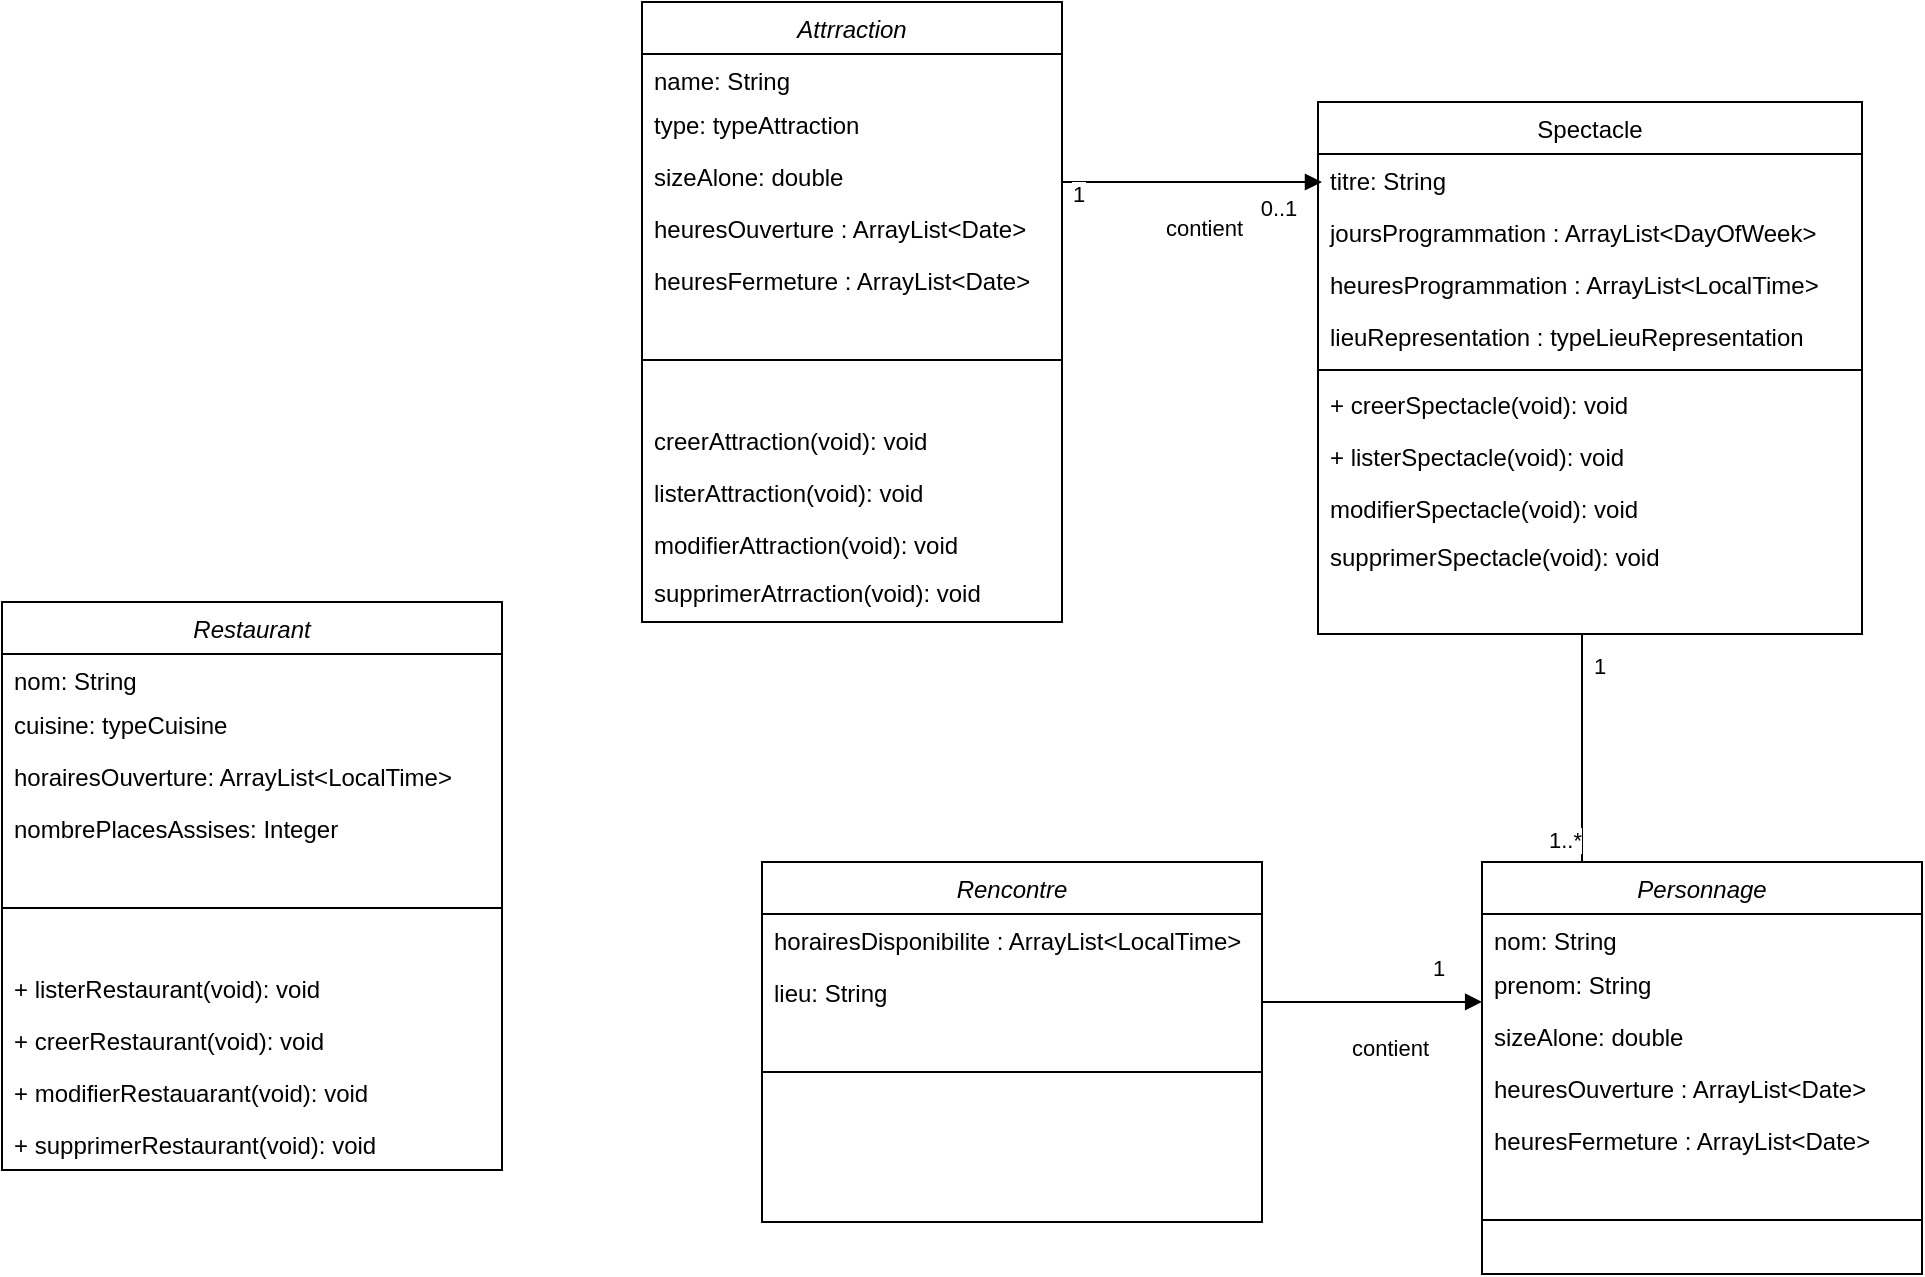 <mxfile version="26.2.15">
  <diagram id="C5RBs43oDa-KdzZeNtuy" name="Page-1">
    <mxGraphModel dx="1759" dy="595" grid="1" gridSize="10" guides="1" tooltips="1" connect="1" arrows="1" fold="1" page="1" pageScale="1" pageWidth="827" pageHeight="1169" math="0" shadow="0">
      <root>
        <mxCell id="WIyWlLk6GJQsqaUBKTNV-0" />
        <mxCell id="WIyWlLk6GJQsqaUBKTNV-1" parent="WIyWlLk6GJQsqaUBKTNV-0" />
        <mxCell id="zkfFHV4jXpPFQw0GAbJ--0" value="Attrraction" style="swimlane;fontStyle=2;align=center;verticalAlign=top;childLayout=stackLayout;horizontal=1;startSize=26;horizontalStack=0;resizeParent=1;resizeLast=0;collapsible=1;marginBottom=0;rounded=0;shadow=0;strokeWidth=1;" parent="WIyWlLk6GJQsqaUBKTNV-1" vertex="1">
          <mxGeometry x="170" y="70" width="210" height="310" as="geometry">
            <mxRectangle x="230" y="140" width="160" height="26" as="alternateBounds" />
          </mxGeometry>
        </mxCell>
        <mxCell id="zkfFHV4jXpPFQw0GAbJ--1" value="name: String      " style="text;align=left;verticalAlign=top;spacingLeft=4;spacingRight=4;overflow=hidden;rotatable=0;points=[[0,0.5],[1,0.5]];portConstraint=eastwest;" parent="zkfFHV4jXpPFQw0GAbJ--0" vertex="1">
          <mxGeometry y="26" width="210" height="22" as="geometry" />
        </mxCell>
        <mxCell id="zkfFHV4jXpPFQw0GAbJ--2" value="type: typeAttraction" style="text;align=left;verticalAlign=top;spacingLeft=4;spacingRight=4;overflow=hidden;rotatable=0;points=[[0,0.5],[1,0.5]];portConstraint=eastwest;rounded=0;shadow=0;html=0;" parent="zkfFHV4jXpPFQw0GAbJ--0" vertex="1">
          <mxGeometry y="48" width="210" height="26" as="geometry" />
        </mxCell>
        <mxCell id="zkfFHV4jXpPFQw0GAbJ--3" value="sizeAlone: double" style="text;align=left;verticalAlign=top;spacingLeft=4;spacingRight=4;overflow=hidden;rotatable=0;points=[[0,0.5],[1,0.5]];portConstraint=eastwest;rounded=0;shadow=0;html=0;" parent="zkfFHV4jXpPFQw0GAbJ--0" vertex="1">
          <mxGeometry y="74" width="210" height="26" as="geometry" />
        </mxCell>
        <mxCell id="t9kVt1IyZ1wwLbluBMO7-3" value="heuresOuverture : ArrayList&lt;Date&gt;" style="text;align=left;verticalAlign=top;spacingLeft=4;spacingRight=4;overflow=hidden;rotatable=0;points=[[0,0.5],[1,0.5]];portConstraint=eastwest;rounded=0;shadow=0;html=0;" parent="zkfFHV4jXpPFQw0GAbJ--0" vertex="1">
          <mxGeometry y="100" width="210" height="26" as="geometry" />
        </mxCell>
        <mxCell id="t9kVt1IyZ1wwLbluBMO7-5" value="heuresFermeture : ArrayList&lt;Date&gt;" style="text;align=left;verticalAlign=top;spacingLeft=4;spacingRight=4;overflow=hidden;rotatable=0;points=[[0,0.5],[1,0.5]];portConstraint=eastwest;rounded=0;shadow=0;html=0;" parent="zkfFHV4jXpPFQw0GAbJ--0" vertex="1">
          <mxGeometry y="126" width="210" height="26" as="geometry" />
        </mxCell>
        <mxCell id="zkfFHV4jXpPFQw0GAbJ--4" value="" style="line;html=1;strokeWidth=1;align=left;verticalAlign=middle;spacingTop=-1;spacingLeft=3;spacingRight=3;rotatable=0;labelPosition=right;points=[];portConstraint=eastwest;" parent="zkfFHV4jXpPFQw0GAbJ--0" vertex="1">
          <mxGeometry y="152" width="210" height="54" as="geometry" />
        </mxCell>
        <mxCell id="qXTsJNb6DVbK-dJdvVqf-2" value="creerAttraction(void): void" style="text;align=left;verticalAlign=top;spacingLeft=4;spacingRight=4;overflow=hidden;rotatable=0;points=[[0,0.5],[1,0.5]];portConstraint=eastwest;rounded=0;shadow=0;html=0;" vertex="1" parent="zkfFHV4jXpPFQw0GAbJ--0">
          <mxGeometry y="206" width="210" height="26" as="geometry" />
        </mxCell>
        <mxCell id="qXTsJNb6DVbK-dJdvVqf-1" value="listerAttraction(void): void" style="text;align=left;verticalAlign=top;spacingLeft=4;spacingRight=4;overflow=hidden;rotatable=0;points=[[0,0.5],[1,0.5]];portConstraint=eastwest;rounded=0;shadow=0;html=0;" vertex="1" parent="zkfFHV4jXpPFQw0GAbJ--0">
          <mxGeometry y="232" width="210" height="26" as="geometry" />
        </mxCell>
        <mxCell id="qXTsJNb6DVbK-dJdvVqf-3" value="modifierAttraction(void): void" style="text;align=left;verticalAlign=top;spacingLeft=4;spacingRight=4;overflow=hidden;rotatable=0;points=[[0,0.5],[1,0.5]];portConstraint=eastwest;rounded=0;shadow=0;html=0;" vertex="1" parent="zkfFHV4jXpPFQw0GAbJ--0">
          <mxGeometry y="258" width="210" height="24" as="geometry" />
        </mxCell>
        <mxCell id="qXTsJNb6DVbK-dJdvVqf-0" value="supprimerAtrraction(void): void" style="text;align=left;verticalAlign=top;spacingLeft=4;spacingRight=4;overflow=hidden;rotatable=0;points=[[0,0.5],[1,0.5]];portConstraint=eastwest;rounded=0;shadow=0;html=0;" vertex="1" parent="zkfFHV4jXpPFQw0GAbJ--0">
          <mxGeometry y="282" width="210" height="26" as="geometry" />
        </mxCell>
        <mxCell id="zkfFHV4jXpPFQw0GAbJ--17" value="Spectacle" style="swimlane;fontStyle=0;align=center;verticalAlign=top;childLayout=stackLayout;horizontal=1;startSize=26;horizontalStack=0;resizeParent=1;resizeLast=0;collapsible=1;marginBottom=0;rounded=0;shadow=0;strokeWidth=1;" parent="WIyWlLk6GJQsqaUBKTNV-1" vertex="1">
          <mxGeometry x="508" y="120" width="272" height="266" as="geometry">
            <mxRectangle x="550" y="140" width="160" height="26" as="alternateBounds" />
          </mxGeometry>
        </mxCell>
        <mxCell id="zkfFHV4jXpPFQw0GAbJ--18" value="titre: String" style="text;align=left;verticalAlign=top;spacingLeft=4;spacingRight=4;overflow=hidden;rotatable=0;points=[[0,0.5],[1,0.5]];portConstraint=eastwest;" parent="zkfFHV4jXpPFQw0GAbJ--17" vertex="1">
          <mxGeometry y="26" width="272" height="26" as="geometry" />
        </mxCell>
        <mxCell id="zkfFHV4jXpPFQw0GAbJ--19" value="joursProgrammation : ArrayList&lt;DayOfWeek&gt;" style="text;align=left;verticalAlign=top;spacingLeft=4;spacingRight=4;overflow=hidden;rotatable=0;points=[[0,0.5],[1,0.5]];portConstraint=eastwest;rounded=0;shadow=0;html=0;" parent="zkfFHV4jXpPFQw0GAbJ--17" vertex="1">
          <mxGeometry y="52" width="272" height="26" as="geometry" />
        </mxCell>
        <mxCell id="zkfFHV4jXpPFQw0GAbJ--20" value="heuresProgrammation : ArrayList&lt;LocalTime&gt;" style="text;align=left;verticalAlign=top;spacingLeft=4;spacingRight=4;overflow=hidden;rotatable=0;points=[[0,0.5],[1,0.5]];portConstraint=eastwest;rounded=0;shadow=0;html=0;" parent="zkfFHV4jXpPFQw0GAbJ--17" vertex="1">
          <mxGeometry y="78" width="272" height="26" as="geometry" />
        </mxCell>
        <mxCell id="zkfFHV4jXpPFQw0GAbJ--21" value="lieuRepresentation : typeLieuRepresentation " style="text;align=left;verticalAlign=top;spacingLeft=4;spacingRight=4;overflow=hidden;rotatable=0;points=[[0,0.5],[1,0.5]];portConstraint=eastwest;rounded=0;shadow=0;html=0;" parent="zkfFHV4jXpPFQw0GAbJ--17" vertex="1">
          <mxGeometry y="104" width="272" height="26" as="geometry" />
        </mxCell>
        <mxCell id="zkfFHV4jXpPFQw0GAbJ--23" value="" style="line;html=1;strokeWidth=1;align=left;verticalAlign=middle;spacingTop=-1;spacingLeft=3;spacingRight=3;rotatable=0;labelPosition=right;points=[];portConstraint=eastwest;" parent="zkfFHV4jXpPFQw0GAbJ--17" vertex="1">
          <mxGeometry y="130" width="272" height="8" as="geometry" />
        </mxCell>
        <mxCell id="qXTsJNb6DVbK-dJdvVqf-4" value="+ creerSpectacle(void): void" style="text;align=left;verticalAlign=top;spacingLeft=4;spacingRight=4;overflow=hidden;rotatable=0;points=[[0,0.5],[1,0.5]];portConstraint=eastwest;rounded=0;shadow=0;html=0;" vertex="1" parent="zkfFHV4jXpPFQw0GAbJ--17">
          <mxGeometry y="138" width="272" height="26" as="geometry" />
        </mxCell>
        <mxCell id="qXTsJNb6DVbK-dJdvVqf-5" value="+ listerSpectacle(void): void" style="text;align=left;verticalAlign=top;spacingLeft=4;spacingRight=4;overflow=hidden;rotatable=0;points=[[0,0.5],[1,0.5]];portConstraint=eastwest;rounded=0;shadow=0;html=0;" vertex="1" parent="zkfFHV4jXpPFQw0GAbJ--17">
          <mxGeometry y="164" width="272" height="26" as="geometry" />
        </mxCell>
        <mxCell id="qXTsJNb6DVbK-dJdvVqf-18" value="modifierSpectacle(void): void" style="text;align=left;verticalAlign=top;spacingLeft=4;spacingRight=4;overflow=hidden;rotatable=0;points=[[0,0.5],[1,0.5]];portConstraint=eastwest;rounded=0;shadow=0;html=0;" vertex="1" parent="zkfFHV4jXpPFQw0GAbJ--17">
          <mxGeometry y="190" width="272" height="24" as="geometry" />
        </mxCell>
        <mxCell id="qXTsJNb6DVbK-dJdvVqf-16" value="supprimerSpectacle(void): void" style="text;align=left;verticalAlign=top;spacingLeft=4;spacingRight=4;overflow=hidden;rotatable=0;points=[[0,0.5],[1,0.5]];portConstraint=eastwest;rounded=0;shadow=0;html=0;" vertex="1" parent="zkfFHV4jXpPFQw0GAbJ--17">
          <mxGeometry y="214" width="272" height="26" as="geometry" />
        </mxCell>
        <mxCell id="qXTsJNb6DVbK-dJdvVqf-19" value="" style="endArrow=none;html=1;edgeStyle=orthogonalEdgeStyle;rounded=0;exitX=0.5;exitY=1;exitDx=0;exitDy=0;" edge="1" parent="WIyWlLk6GJQsqaUBKTNV-1" source="zkfFHV4jXpPFQw0GAbJ--17">
          <mxGeometry relative="1" as="geometry">
            <mxPoint x="640" y="336" as="sourcePoint" />
            <mxPoint x="640" y="502" as="targetPoint" />
            <Array as="points">
              <mxPoint x="640" y="386" />
              <mxPoint x="640" y="502" />
            </Array>
          </mxGeometry>
        </mxCell>
        <mxCell id="qXTsJNb6DVbK-dJdvVqf-20" value="1" style="edgeLabel;resizable=0;html=1;align=left;verticalAlign=bottom;" connectable="0" vertex="1" parent="qXTsJNb6DVbK-dJdvVqf-19">
          <mxGeometry x="-1" relative="1" as="geometry">
            <mxPoint y="24" as="offset" />
          </mxGeometry>
        </mxCell>
        <mxCell id="qXTsJNb6DVbK-dJdvVqf-21" value="1..*" style="edgeLabel;resizable=0;html=1;align=right;verticalAlign=bottom;" connectable="0" vertex="1" parent="qXTsJNb6DVbK-dJdvVqf-19">
          <mxGeometry x="1" relative="1" as="geometry">
            <mxPoint y="-5" as="offset" />
          </mxGeometry>
        </mxCell>
        <mxCell id="qXTsJNb6DVbK-dJdvVqf-22" value="contient" style="endArrow=block;endFill=1;html=1;edgeStyle=orthogonalEdgeStyle;align=left;verticalAlign=top;rounded=0;" edge="1" parent="WIyWlLk6GJQsqaUBKTNV-1">
          <mxGeometry x="-0.231" y="-10" relative="1" as="geometry">
            <mxPoint x="380" y="160" as="sourcePoint" />
            <mxPoint x="510" y="160" as="targetPoint" />
            <mxPoint as="offset" />
          </mxGeometry>
        </mxCell>
        <mxCell id="qXTsJNb6DVbK-dJdvVqf-23" value="0..1" style="edgeLabel;html=1;align=center;verticalAlign=middle;resizable=0;points=[];" vertex="1" connectable="0" parent="WIyWlLk6GJQsqaUBKTNV-1">
          <mxGeometry x="590" y="180" as="geometry">
            <mxPoint x="-102" y="-7" as="offset" />
          </mxGeometry>
        </mxCell>
        <mxCell id="qXTsJNb6DVbK-dJdvVqf-24" value="1" style="edgeLabel;html=1;align=center;verticalAlign=middle;resizable=0;points=[];" vertex="1" connectable="0" parent="WIyWlLk6GJQsqaUBKTNV-1">
          <mxGeometry x="490" y="173" as="geometry">
            <mxPoint x="-102" y="-7" as="offset" />
          </mxGeometry>
        </mxCell>
        <mxCell id="qXTsJNb6DVbK-dJdvVqf-25" value="Rencontre" style="swimlane;fontStyle=2;align=center;verticalAlign=top;childLayout=stackLayout;horizontal=1;startSize=26;horizontalStack=0;resizeParent=1;resizeLast=0;collapsible=1;marginBottom=0;rounded=0;shadow=0;strokeWidth=1;" vertex="1" parent="WIyWlLk6GJQsqaUBKTNV-1">
          <mxGeometry x="230" y="500" width="250" height="180" as="geometry">
            <mxRectangle x="230" y="140" width="160" height="26" as="alternateBounds" />
          </mxGeometry>
        </mxCell>
        <mxCell id="qXTsJNb6DVbK-dJdvVqf-26" value="horairesDisponibilite : ArrayList&lt;LocalTime&gt;" style="text;align=left;verticalAlign=top;spacingLeft=4;spacingRight=4;overflow=hidden;rotatable=0;points=[[0,0.5],[1,0.5]];portConstraint=eastwest;rounded=0;shadow=0;html=0;" vertex="1" parent="qXTsJNb6DVbK-dJdvVqf-25">
          <mxGeometry y="26" width="250" height="26" as="geometry" />
        </mxCell>
        <mxCell id="qXTsJNb6DVbK-dJdvVqf-27" value="lieu: String " style="text;align=left;verticalAlign=top;spacingLeft=4;spacingRight=4;overflow=hidden;rotatable=0;points=[[0,0.5],[1,0.5]];portConstraint=eastwest;rounded=0;shadow=0;html=0;" vertex="1" parent="qXTsJNb6DVbK-dJdvVqf-25">
          <mxGeometry y="52" width="250" height="26" as="geometry" />
        </mxCell>
        <mxCell id="qXTsJNb6DVbK-dJdvVqf-28" value="" style="line;html=1;strokeWidth=1;align=left;verticalAlign=middle;spacingTop=-1;spacingLeft=3;spacingRight=3;rotatable=0;labelPosition=right;points=[];portConstraint=eastwest;" vertex="1" parent="qXTsJNb6DVbK-dJdvVqf-25">
          <mxGeometry y="78" width="250" height="54" as="geometry" />
        </mxCell>
        <mxCell id="qXTsJNb6DVbK-dJdvVqf-29" value="contient" style="endArrow=block;endFill=1;html=1;edgeStyle=orthogonalEdgeStyle;align=left;verticalAlign=top;rounded=0;entryX=0.048;entryY=0.692;entryDx=0;entryDy=0;entryPerimeter=0;" edge="1" parent="WIyWlLk6GJQsqaUBKTNV-1">
          <mxGeometry x="-0.231" y="-10" relative="1" as="geometry">
            <mxPoint x="480" y="570" as="sourcePoint" />
            <mxPoint x="590.08" y="569.992" as="targetPoint" />
            <mxPoint as="offset" />
          </mxGeometry>
        </mxCell>
        <mxCell id="qXTsJNb6DVbK-dJdvVqf-30" value="1" style="edgeLabel;html=1;align=center;verticalAlign=middle;resizable=0;points=[];" vertex="1" connectable="0" parent="WIyWlLk6GJQsqaUBKTNV-1">
          <mxGeometry x="670" y="560" as="geometry">
            <mxPoint x="-102" y="-7" as="offset" />
          </mxGeometry>
        </mxCell>
        <mxCell id="qXTsJNb6DVbK-dJdvVqf-31" value="Restaurant" style="swimlane;fontStyle=2;align=center;verticalAlign=top;childLayout=stackLayout;horizontal=1;startSize=26;horizontalStack=0;resizeParent=1;resizeLast=0;collapsible=1;marginBottom=0;rounded=0;shadow=0;strokeWidth=1;" vertex="1" parent="WIyWlLk6GJQsqaUBKTNV-1">
          <mxGeometry x="-150" y="370" width="250" height="284" as="geometry">
            <mxRectangle x="230" y="140" width="160" height="26" as="alternateBounds" />
          </mxGeometry>
        </mxCell>
        <mxCell id="qXTsJNb6DVbK-dJdvVqf-32" value="nom: String      " style="text;align=left;verticalAlign=top;spacingLeft=4;spacingRight=4;overflow=hidden;rotatable=0;points=[[0,0.5],[1,0.5]];portConstraint=eastwest;" vertex="1" parent="qXTsJNb6DVbK-dJdvVqf-31">
          <mxGeometry y="26" width="250" height="22" as="geometry" />
        </mxCell>
        <mxCell id="qXTsJNb6DVbK-dJdvVqf-33" value="cuisine: typeCuisine" style="text;align=left;verticalAlign=top;spacingLeft=4;spacingRight=4;overflow=hidden;rotatable=0;points=[[0,0.5],[1,0.5]];portConstraint=eastwest;rounded=0;shadow=0;html=0;" vertex="1" parent="qXTsJNb6DVbK-dJdvVqf-31">
          <mxGeometry y="48" width="250" height="26" as="geometry" />
        </mxCell>
        <mxCell id="qXTsJNb6DVbK-dJdvVqf-34" value="horairesOuverture: ArrayList&lt;LocalTime&gt;&#xa;&#xa;" style="text;align=left;verticalAlign=top;spacingLeft=4;spacingRight=4;overflow=hidden;rotatable=0;points=[[0,0.5],[1,0.5]];portConstraint=eastwest;rounded=0;shadow=0;html=0;" vertex="1" parent="qXTsJNb6DVbK-dJdvVqf-31">
          <mxGeometry y="74" width="250" height="26" as="geometry" />
        </mxCell>
        <mxCell id="qXTsJNb6DVbK-dJdvVqf-35" value="nombrePlacesAssises: Integer" style="text;align=left;verticalAlign=top;spacingLeft=4;spacingRight=4;overflow=hidden;rotatable=0;points=[[0,0.5],[1,0.5]];portConstraint=eastwest;rounded=0;shadow=0;html=0;" vertex="1" parent="qXTsJNb6DVbK-dJdvVqf-31">
          <mxGeometry y="100" width="250" height="26" as="geometry" />
        </mxCell>
        <mxCell id="qXTsJNb6DVbK-dJdvVqf-36" value="" style="line;html=1;strokeWidth=1;align=left;verticalAlign=middle;spacingTop=-1;spacingLeft=3;spacingRight=3;rotatable=0;labelPosition=right;points=[];portConstraint=eastwest;" vertex="1" parent="qXTsJNb6DVbK-dJdvVqf-31">
          <mxGeometry y="126" width="250" height="54" as="geometry" />
        </mxCell>
        <mxCell id="qXTsJNb6DVbK-dJdvVqf-37" value="+ listerRestaurant(void): void&#xa;" style="text;align=left;verticalAlign=top;spacingLeft=4;spacingRight=4;overflow=hidden;rotatable=0;points=[[0,0.5],[1,0.5]];portConstraint=eastwest;rounded=0;shadow=0;html=0;" vertex="1" parent="qXTsJNb6DVbK-dJdvVqf-31">
          <mxGeometry y="180" width="250" height="26" as="geometry" />
        </mxCell>
        <mxCell id="qXTsJNb6DVbK-dJdvVqf-38" value="+ creerRestaurant(void): void" style="text;align=left;verticalAlign=top;spacingLeft=4;spacingRight=4;overflow=hidden;rotatable=0;points=[[0,0.5],[1,0.5]];portConstraint=eastwest;rounded=0;shadow=0;html=0;" vertex="1" parent="qXTsJNb6DVbK-dJdvVqf-31">
          <mxGeometry y="206" width="250" height="26" as="geometry" />
        </mxCell>
        <mxCell id="qXTsJNb6DVbK-dJdvVqf-39" value="+ modifierRestauarant(void): void" style="text;align=left;verticalAlign=top;spacingLeft=4;spacingRight=4;overflow=hidden;rotatable=0;points=[[0,0.5],[1,0.5]];portConstraint=eastwest;rounded=0;shadow=0;html=0;" vertex="1" parent="qXTsJNb6DVbK-dJdvVqf-31">
          <mxGeometry y="232" width="250" height="26" as="geometry" />
        </mxCell>
        <mxCell id="qXTsJNb6DVbK-dJdvVqf-40" value="+ supprimerRestaurant(void): void" style="text;align=left;verticalAlign=top;spacingLeft=4;spacingRight=4;overflow=hidden;rotatable=0;points=[[0,0.5],[1,0.5]];portConstraint=eastwest;rounded=0;shadow=0;html=0;" vertex="1" parent="qXTsJNb6DVbK-dJdvVqf-31">
          <mxGeometry y="258" width="250" height="26" as="geometry" />
        </mxCell>
        <mxCell id="qXTsJNb6DVbK-dJdvVqf-41" value="Personnage" style="swimlane;fontStyle=2;align=center;verticalAlign=top;childLayout=stackLayout;horizontal=1;startSize=26;horizontalStack=0;resizeParent=1;resizeLast=0;collapsible=1;marginBottom=0;rounded=0;shadow=0;strokeWidth=1;" vertex="1" parent="WIyWlLk6GJQsqaUBKTNV-1">
          <mxGeometry x="590" y="500" width="220" height="206" as="geometry">
            <mxRectangle x="230" y="140" width="160" height="26" as="alternateBounds" />
          </mxGeometry>
        </mxCell>
        <mxCell id="qXTsJNb6DVbK-dJdvVqf-42" value="nom: String      " style="text;align=left;verticalAlign=top;spacingLeft=4;spacingRight=4;overflow=hidden;rotatable=0;points=[[0,0.5],[1,0.5]];portConstraint=eastwest;" vertex="1" parent="qXTsJNb6DVbK-dJdvVqf-41">
          <mxGeometry y="26" width="220" height="22" as="geometry" />
        </mxCell>
        <mxCell id="qXTsJNb6DVbK-dJdvVqf-43" value="prenom: String" style="text;align=left;verticalAlign=top;spacingLeft=4;spacingRight=4;overflow=hidden;rotatable=0;points=[[0,0.5],[1,0.5]];portConstraint=eastwest;rounded=0;shadow=0;html=0;" vertex="1" parent="qXTsJNb6DVbK-dJdvVqf-41">
          <mxGeometry y="48" width="220" height="26" as="geometry" />
        </mxCell>
        <mxCell id="qXTsJNb6DVbK-dJdvVqf-44" value="sizeAlone: double" style="text;align=left;verticalAlign=top;spacingLeft=4;spacingRight=4;overflow=hidden;rotatable=0;points=[[0,0.5],[1,0.5]];portConstraint=eastwest;rounded=0;shadow=0;html=0;" vertex="1" parent="qXTsJNb6DVbK-dJdvVqf-41">
          <mxGeometry y="74" width="220" height="26" as="geometry" />
        </mxCell>
        <mxCell id="qXTsJNb6DVbK-dJdvVqf-45" value="heuresOuverture : ArrayList&lt;Date&gt;" style="text;align=left;verticalAlign=top;spacingLeft=4;spacingRight=4;overflow=hidden;rotatable=0;points=[[0,0.5],[1,0.5]];portConstraint=eastwest;rounded=0;shadow=0;html=0;" vertex="1" parent="qXTsJNb6DVbK-dJdvVqf-41">
          <mxGeometry y="100" width="220" height="26" as="geometry" />
        </mxCell>
        <mxCell id="qXTsJNb6DVbK-dJdvVqf-46" value="heuresFermeture : ArrayList&lt;Date&gt;" style="text;align=left;verticalAlign=top;spacingLeft=4;spacingRight=4;overflow=hidden;rotatable=0;points=[[0,0.5],[1,0.5]];portConstraint=eastwest;rounded=0;shadow=0;html=0;" vertex="1" parent="qXTsJNb6DVbK-dJdvVqf-41">
          <mxGeometry y="126" width="220" height="26" as="geometry" />
        </mxCell>
        <mxCell id="qXTsJNb6DVbK-dJdvVqf-47" value="" style="line;html=1;strokeWidth=1;align=left;verticalAlign=middle;spacingTop=-1;spacingLeft=3;spacingRight=3;rotatable=0;labelPosition=right;points=[];portConstraint=eastwest;" vertex="1" parent="qXTsJNb6DVbK-dJdvVqf-41">
          <mxGeometry y="152" width="220" height="54" as="geometry" />
        </mxCell>
      </root>
    </mxGraphModel>
  </diagram>
</mxfile>
